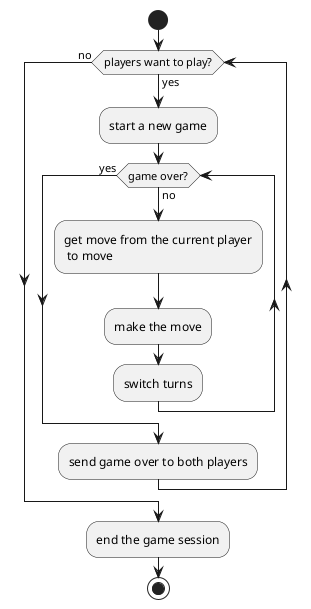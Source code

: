 

@startuml
'!theme vibrant

start
while (players want to play?) is (yes)
:start a new game;
while(game over?) is (no)
:get move from the current player\n to move;
:make the move;
:switch turns;
endwhile (yes)
:send game over to both players;
endwhile(no)
:end the game session;
stop


@enduml
